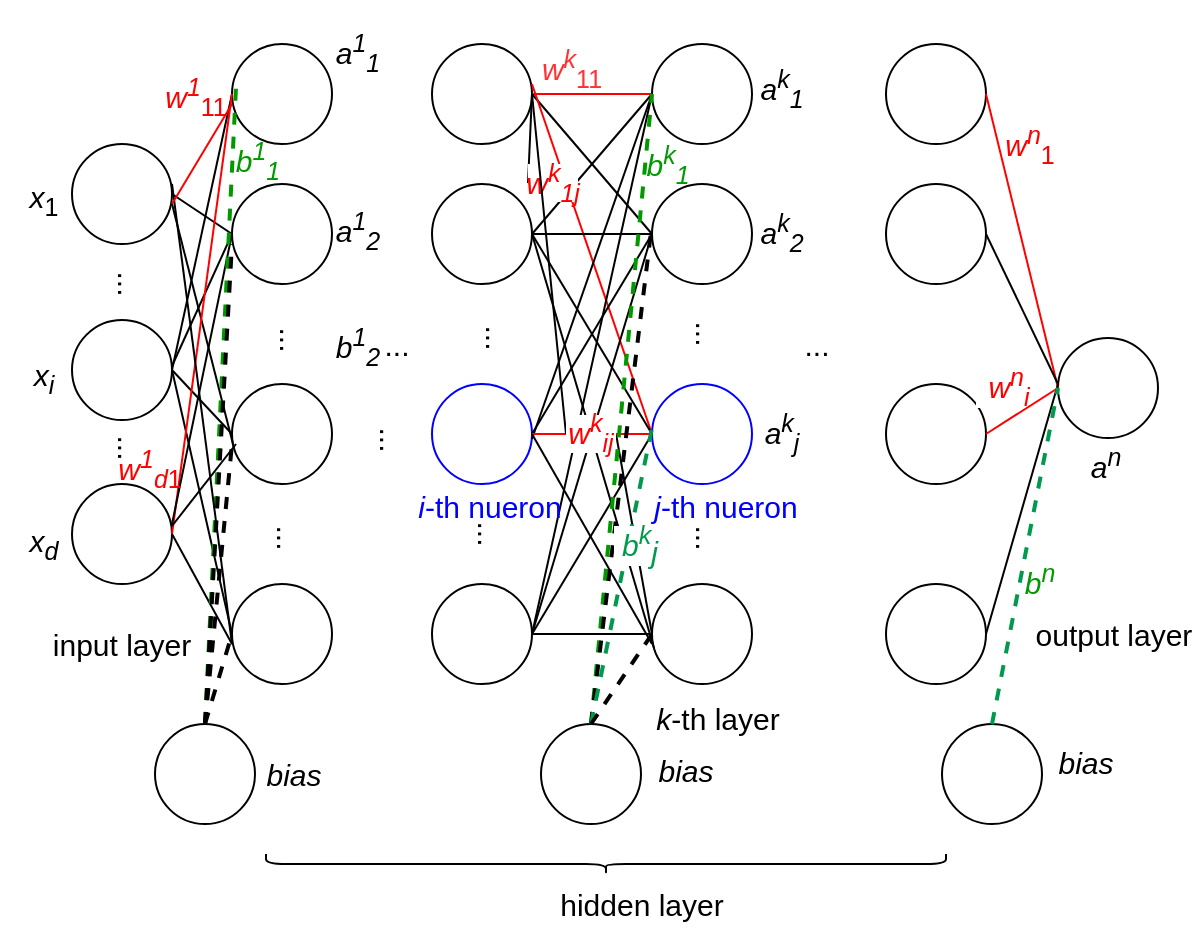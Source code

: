 <mxfile version="21.3.8" type="github">
  <diagram name="Page-1" id="8ToRotbsmDNmmr7wD_bL">
    <mxGraphModel dx="1242" dy="685" grid="1" gridSize="10" guides="1" tooltips="1" connect="1" arrows="1" fold="1" page="1" pageScale="1" pageWidth="827" pageHeight="1169" math="0" shadow="0">
      <root>
        <mxCell id="0" />
        <mxCell id="1" parent="0" />
        <mxCell id="P3CmtYsPwi7_TScskWWs-3" value="" style="ellipse;whiteSpace=wrap;html=1;aspect=fixed;" parent="1" vertex="1">
          <mxGeometry x="70" y="200" width="50" height="50" as="geometry" />
        </mxCell>
        <mxCell id="P3CmtYsPwi7_TScskWWs-4" value="" style="ellipse;whiteSpace=wrap;html=1;aspect=fixed;" parent="1" vertex="1">
          <mxGeometry x="150" y="150" width="50" height="50" as="geometry" />
        </mxCell>
        <mxCell id="P3CmtYsPwi7_TScskWWs-5" value="" style="ellipse;whiteSpace=wrap;html=1;aspect=fixed;" parent="1" vertex="1">
          <mxGeometry x="70" y="288" width="50" height="50" as="geometry" />
        </mxCell>
        <mxCell id="P3CmtYsPwi7_TScskWWs-6" value="" style="ellipse;whiteSpace=wrap;html=1;aspect=fixed;" parent="1" vertex="1">
          <mxGeometry x="70" y="370" width="50" height="50" as="geometry" />
        </mxCell>
        <mxCell id="P3CmtYsPwi7_TScskWWs-7" value="" style="ellipse;whiteSpace=wrap;html=1;aspect=fixed;" parent="1" vertex="1">
          <mxGeometry x="150" y="320" width="50" height="50" as="geometry" />
        </mxCell>
        <mxCell id="P3CmtYsPwi7_TScskWWs-8" value="" style="ellipse;whiteSpace=wrap;html=1;aspect=fixed;" parent="1" vertex="1">
          <mxGeometry x="150" y="220" width="50" height="50" as="geometry" />
        </mxCell>
        <mxCell id="P3CmtYsPwi7_TScskWWs-9" value="" style="ellipse;whiteSpace=wrap;html=1;aspect=fixed;" parent="1" vertex="1">
          <mxGeometry x="150" y="420" width="50" height="50" as="geometry" />
        </mxCell>
        <mxCell id="P3CmtYsPwi7_TScskWWs-10" value="" style="ellipse;whiteSpace=wrap;html=1;aspect=fixed;" parent="1" vertex="1">
          <mxGeometry x="250" y="420" width="50" height="50" as="geometry" />
        </mxCell>
        <mxCell id="P3CmtYsPwi7_TScskWWs-11" value="" style="ellipse;whiteSpace=wrap;html=1;aspect=fixed;strokeColor=#0000FF;" parent="1" vertex="1">
          <mxGeometry x="250" y="320" width="50" height="50" as="geometry" />
        </mxCell>
        <mxCell id="P3CmtYsPwi7_TScskWWs-12" value="" style="ellipse;whiteSpace=wrap;html=1;aspect=fixed;" parent="1" vertex="1">
          <mxGeometry x="250" y="220" width="50" height="50" as="geometry" />
        </mxCell>
        <mxCell id="P3CmtYsPwi7_TScskWWs-13" value="" style="ellipse;whiteSpace=wrap;html=1;aspect=fixed;" parent="1" vertex="1">
          <mxGeometry x="250" y="150" width="50" height="50" as="geometry" />
        </mxCell>
        <mxCell id="P3CmtYsPwi7_TScskWWs-14" value="&lt;font style=&quot;font-size: 15px;&quot;&gt;...&lt;/font&gt;" style="rounded=0;whiteSpace=wrap;html=1;strokeColor=none;fillColor=none;rotation=90;" parent="1" vertex="1">
          <mxGeometry x="84" y="260" width="30" height="20" as="geometry" />
        </mxCell>
        <mxCell id="P3CmtYsPwi7_TScskWWs-15" value="&lt;font style=&quot;font-size: 15px;&quot;&gt;...&lt;/font&gt;" style="rounded=0;whiteSpace=wrap;html=1;strokeColor=none;fillColor=none;rotation=90;" parent="1" vertex="1">
          <mxGeometry x="84" y="342" width="30" height="20" as="geometry" />
        </mxCell>
        <mxCell id="P3CmtYsPwi7_TScskWWs-16" value="&lt;font style=&quot;font-size: 15px;&quot;&gt;...&lt;/font&gt;" style="rounded=0;whiteSpace=wrap;html=1;strokeColor=none;fillColor=none;rotation=90;" parent="1" vertex="1">
          <mxGeometry x="165" y="288" width="30" height="20" as="geometry" />
        </mxCell>
        <mxCell id="P3CmtYsPwi7_TScskWWs-18" value="&lt;font style=&quot;font-size: 15px;&quot;&gt;...&lt;/font&gt;" style="rounded=0;whiteSpace=wrap;html=1;strokeColor=none;fillColor=none;rotation=90;" parent="1" vertex="1">
          <mxGeometry x="166" y="387" width="25" height="20" as="geometry" />
        </mxCell>
        <mxCell id="P3CmtYsPwi7_TScskWWs-19" value="" style="ellipse;whiteSpace=wrap;html=1;aspect=fixed;" parent="1" vertex="1">
          <mxGeometry x="563" y="297" width="50" height="50" as="geometry" />
        </mxCell>
        <mxCell id="P3CmtYsPwi7_TScskWWs-22" value="" style="endArrow=none;html=1;rounded=0;exitX=1;exitY=0.5;exitDx=0;exitDy=0;entryX=0;entryY=0.5;entryDx=0;entryDy=0;" parent="1" source="P3CmtYsPwi7_TScskWWs-3" target="P3CmtYsPwi7_TScskWWs-8" edge="1">
          <mxGeometry width="50" height="50" relative="1" as="geometry">
            <mxPoint x="130" y="235" as="sourcePoint" />
            <mxPoint x="162" y="194" as="targetPoint" />
          </mxGeometry>
        </mxCell>
        <mxCell id="P3CmtYsPwi7_TScskWWs-23" value="" style="endArrow=none;html=1;rounded=0;entryX=0.02;entryY=0.64;entryDx=0;entryDy=0;entryPerimeter=0;" parent="1" target="P3CmtYsPwi7_TScskWWs-7" edge="1">
          <mxGeometry width="50" height="50" relative="1" as="geometry">
            <mxPoint x="120" y="230" as="sourcePoint" />
            <mxPoint x="172" y="204" as="targetPoint" />
          </mxGeometry>
        </mxCell>
        <mxCell id="P3CmtYsPwi7_TScskWWs-25" value="" style="endArrow=none;html=1;rounded=0;exitX=1;exitY=0.5;exitDx=0;exitDy=0;entryX=0;entryY=0.5;entryDx=0;entryDy=0;" parent="1" source="P3CmtYsPwi7_TScskWWs-5" target="P3CmtYsPwi7_TScskWWs-4" edge="1">
          <mxGeometry width="50" height="50" relative="1" as="geometry">
            <mxPoint x="160" y="265" as="sourcePoint" />
            <mxPoint x="192" y="224" as="targetPoint" />
          </mxGeometry>
        </mxCell>
        <mxCell id="P3CmtYsPwi7_TScskWWs-26" value="" style="endArrow=none;html=1;rounded=0;exitX=1;exitY=0.5;exitDx=0;exitDy=0;entryX=0;entryY=0.5;entryDx=0;entryDy=0;" parent="1" target="P3CmtYsPwi7_TScskWWs-8" edge="1">
          <mxGeometry width="50" height="50" relative="1" as="geometry">
            <mxPoint x="120" y="311" as="sourcePoint" />
            <mxPoint x="152" y="270" as="targetPoint" />
          </mxGeometry>
        </mxCell>
        <mxCell id="P3CmtYsPwi7_TScskWWs-27" value="" style="endArrow=none;html=1;rounded=0;exitX=1;exitY=0.5;exitDx=0;exitDy=0;entryX=0;entryY=0.5;entryDx=0;entryDy=0;" parent="1" source="P3CmtYsPwi7_TScskWWs-5" target="P3CmtYsPwi7_TScskWWs-7" edge="1">
          <mxGeometry width="50" height="50" relative="1" as="geometry">
            <mxPoint x="180" y="285" as="sourcePoint" />
            <mxPoint x="212" y="244" as="targetPoint" />
          </mxGeometry>
        </mxCell>
        <mxCell id="P3CmtYsPwi7_TScskWWs-28" value="" style="endArrow=none;html=1;rounded=0;exitX=1;exitY=0.5;exitDx=0;exitDy=0;entryX=0;entryY=0.5;entryDx=0;entryDy=0;" parent="1" source="P3CmtYsPwi7_TScskWWs-5" target="P3CmtYsPwi7_TScskWWs-9" edge="1">
          <mxGeometry width="50" height="50" relative="1" as="geometry">
            <mxPoint x="190" y="295" as="sourcePoint" />
            <mxPoint x="222" y="254" as="targetPoint" />
          </mxGeometry>
        </mxCell>
        <mxCell id="P3CmtYsPwi7_TScskWWs-29" value="" style="endArrow=none;html=1;rounded=0;exitX=1;exitY=0.5;exitDx=0;exitDy=0;entryX=0;entryY=0.5;entryDx=0;entryDy=0;strokeColor=#FF0000;" parent="1" source="P3CmtYsPwi7_TScskWWs-6" target="P3CmtYsPwi7_TScskWWs-4" edge="1">
          <mxGeometry width="50" height="50" relative="1" as="geometry">
            <mxPoint x="200" y="305" as="sourcePoint" />
            <mxPoint x="232" y="264" as="targetPoint" />
          </mxGeometry>
        </mxCell>
        <mxCell id="P3CmtYsPwi7_TScskWWs-30" value="" style="endArrow=none;html=1;rounded=0;exitX=1;exitY=0.5;exitDx=0;exitDy=0;entryX=0.04;entryY=0.68;entryDx=0;entryDy=0;entryPerimeter=0;" parent="1" edge="1">
          <mxGeometry width="50" height="50" relative="1" as="geometry">
            <mxPoint x="120" y="391" as="sourcePoint" />
            <mxPoint x="152" y="350" as="targetPoint" />
          </mxGeometry>
        </mxCell>
        <mxCell id="P3CmtYsPwi7_TScskWWs-31" value="" style="endArrow=none;html=1;rounded=0;exitX=1;exitY=0.5;exitDx=0;exitDy=0;" parent="1" source="P3CmtYsPwi7_TScskWWs-6" edge="1">
          <mxGeometry width="50" height="50" relative="1" as="geometry">
            <mxPoint x="220" y="325" as="sourcePoint" />
            <mxPoint x="150" y="450" as="targetPoint" />
          </mxGeometry>
        </mxCell>
        <mxCell id="P3CmtYsPwi7_TScskWWs-32" value="" style="endArrow=none;html=1;rounded=0;entryX=0;entryY=0.5;entryDx=0;entryDy=0;" parent="1" target="P3CmtYsPwi7_TScskWWs-8" edge="1">
          <mxGeometry width="50" height="50" relative="1" as="geometry">
            <mxPoint x="120" y="390" as="sourcePoint" />
            <mxPoint x="146" y="347" as="targetPoint" />
          </mxGeometry>
        </mxCell>
        <mxCell id="P3CmtYsPwi7_TScskWWs-33" value="&lt;font style=&quot;font-size: 15px;&quot;&gt;...&lt;/font&gt;" style="rounded=0;whiteSpace=wrap;html=1;strokeColor=none;fillColor=none;rotation=0;" parent="1" vertex="1">
          <mxGeometry x="220" y="290" width="25" height="20" as="geometry" />
        </mxCell>
        <mxCell id="P3CmtYsPwi7_TScskWWs-34" value="" style="ellipse;whiteSpace=wrap;html=1;aspect=fixed;" parent="1" vertex="1">
          <mxGeometry x="477" y="420" width="50" height="50" as="geometry" />
        </mxCell>
        <mxCell id="P3CmtYsPwi7_TScskWWs-35" value="" style="ellipse;whiteSpace=wrap;html=1;aspect=fixed;" parent="1" vertex="1">
          <mxGeometry x="477" y="320" width="50" height="50" as="geometry" />
        </mxCell>
        <mxCell id="P3CmtYsPwi7_TScskWWs-36" value="" style="ellipse;whiteSpace=wrap;html=1;aspect=fixed;" parent="1" vertex="1">
          <mxGeometry x="477" y="220" width="50" height="50" as="geometry" />
        </mxCell>
        <mxCell id="P3CmtYsPwi7_TScskWWs-37" value="" style="ellipse;whiteSpace=wrap;html=1;aspect=fixed;" parent="1" vertex="1">
          <mxGeometry x="477" y="150" width="50" height="50" as="geometry" />
        </mxCell>
        <mxCell id="P3CmtYsPwi7_TScskWWs-38" value="&lt;font style=&quot;font-size: 15px;&quot;&gt;...&lt;/font&gt;" style="rounded=0;whiteSpace=wrap;html=1;strokeColor=none;fillColor=none;rotation=0;" parent="1" vertex="1">
          <mxGeometry x="430" y="290" width="25" height="20" as="geometry" />
        </mxCell>
        <mxCell id="P3CmtYsPwi7_TScskWWs-42" value="" style="endArrow=none;html=1;rounded=0;exitX=1;exitY=0.5;exitDx=0;exitDy=0;entryX=0;entryY=0.5;entryDx=0;entryDy=0;strokeColor=#FF0000;" parent="1" source="P3CmtYsPwi7_TScskWWs-37" target="P3CmtYsPwi7_TScskWWs-19" edge="1">
          <mxGeometry width="50" height="50" relative="1" as="geometry">
            <mxPoint x="473" y="450" as="sourcePoint" />
            <mxPoint x="523" y="400" as="targetPoint" />
          </mxGeometry>
        </mxCell>
        <mxCell id="P3CmtYsPwi7_TScskWWs-45" value="" style="endArrow=none;html=1;rounded=0;exitX=1;exitY=0.5;exitDx=0;exitDy=0;" parent="1" source="P3CmtYsPwi7_TScskWWs-34" edge="1">
          <mxGeometry width="50" height="50" relative="1" as="geometry">
            <mxPoint x="557" y="205" as="sourcePoint" />
            <mxPoint x="563" y="320" as="targetPoint" />
          </mxGeometry>
        </mxCell>
        <mxCell id="P3CmtYsPwi7_TScskWWs-46" value="" style="endArrow=none;html=1;rounded=0;exitX=1;exitY=0.5;exitDx=0;exitDy=0;" parent="1" source="P3CmtYsPwi7_TScskWWs-36" edge="1">
          <mxGeometry width="50" height="50" relative="1" as="geometry">
            <mxPoint x="567" y="215" as="sourcePoint" />
            <mxPoint x="563" y="320" as="targetPoint" />
          </mxGeometry>
        </mxCell>
        <mxCell id="P3CmtYsPwi7_TScskWWs-47" value="" style="ellipse;whiteSpace=wrap;html=1;aspect=fixed;" parent="1" vertex="1">
          <mxGeometry x="360" y="420" width="50" height="50" as="geometry" />
        </mxCell>
        <mxCell id="P3CmtYsPwi7_TScskWWs-48" value="" style="ellipse;whiteSpace=wrap;html=1;aspect=fixed;fontColor=#0000CC;strokeColor=#0000FF;" parent="1" vertex="1">
          <mxGeometry x="360" y="320" width="50" height="50" as="geometry" />
        </mxCell>
        <mxCell id="P3CmtYsPwi7_TScskWWs-49" value="" style="ellipse;whiteSpace=wrap;html=1;aspect=fixed;" parent="1" vertex="1">
          <mxGeometry x="360" y="220" width="50" height="50" as="geometry" />
        </mxCell>
        <mxCell id="P3CmtYsPwi7_TScskWWs-50" value="" style="ellipse;whiteSpace=wrap;html=1;aspect=fixed;" parent="1" vertex="1">
          <mxGeometry x="360" y="150" width="50" height="50" as="geometry" />
        </mxCell>
        <mxCell id="P3CmtYsPwi7_TScskWWs-51" value="&lt;font style=&quot;font-size: 15px;&quot;&gt;...&lt;/font&gt;" style="rounded=0;whiteSpace=wrap;html=1;strokeColor=none;fillColor=none;rotation=90;" parent="1" vertex="1">
          <mxGeometry x="373" y="285" width="30" height="20" as="geometry" />
        </mxCell>
        <mxCell id="P3CmtYsPwi7_TScskWWs-52" value="&lt;font style=&quot;font-size: 15px;&quot;&gt;...&lt;/font&gt;" style="rounded=0;whiteSpace=wrap;html=1;strokeColor=none;fillColor=none;rotation=90;" parent="1" vertex="1">
          <mxGeometry x="268" y="287" width="30" height="20" as="geometry" />
        </mxCell>
        <mxCell id="P3CmtYsPwi7_TScskWWs-53" value="&lt;font style=&quot;font-size: 15px;&quot;&gt;...&lt;/font&gt;" style="rounded=0;whiteSpace=wrap;html=1;strokeColor=none;fillColor=none;rotation=90;" parent="1" vertex="1">
          <mxGeometry x="264" y="385" width="30" height="20" as="geometry" />
        </mxCell>
        <mxCell id="P3CmtYsPwi7_TScskWWs-54" value="&lt;font style=&quot;font-size: 15px;&quot;&gt;...&lt;/font&gt;" style="rounded=0;whiteSpace=wrap;html=1;strokeColor=none;fillColor=none;rotation=90;" parent="1" vertex="1">
          <mxGeometry x="373" y="387" width="30" height="20" as="geometry" />
        </mxCell>
        <mxCell id="P3CmtYsPwi7_TScskWWs-55" value="" style="endArrow=none;html=1;rounded=0;exitX=1;exitY=0.5;exitDx=0;exitDy=0;entryX=0;entryY=0.5;entryDx=0;entryDy=0;strokeColor=#FF0000;" parent="1" source="P3CmtYsPwi7_TScskWWs-13" target="P3CmtYsPwi7_TScskWWs-50" edge="1">
          <mxGeometry width="50" height="50" relative="1" as="geometry">
            <mxPoint x="410" y="450" as="sourcePoint" />
            <mxPoint x="460" y="400" as="targetPoint" />
          </mxGeometry>
        </mxCell>
        <mxCell id="P3CmtYsPwi7_TScskWWs-56" value="&lt;font style=&quot;font-size: 15px;&quot;&gt;...&lt;/font&gt;" style="rounded=0;whiteSpace=wrap;html=1;strokeColor=none;fillColor=none;rotation=90;" parent="1" vertex="1">
          <mxGeometry x="215" y="338" width="30" height="20" as="geometry" />
        </mxCell>
        <mxCell id="P3CmtYsPwi7_TScskWWs-64" value="" style="endArrow=none;html=1;rounded=0;exitX=1;exitY=0.5;exitDx=0;exitDy=0;entryX=0;entryY=0.5;entryDx=0;entryDy=0;" parent="1" source="P3CmtYsPwi7_TScskWWs-13" target="P3CmtYsPwi7_TScskWWs-49" edge="1">
          <mxGeometry width="50" height="50" relative="1" as="geometry">
            <mxPoint x="310" y="185" as="sourcePoint" />
            <mxPoint x="370" y="185" as="targetPoint" />
          </mxGeometry>
        </mxCell>
        <mxCell id="P3CmtYsPwi7_TScskWWs-65" value="" style="endArrow=none;html=1;rounded=0;exitX=0.045;exitY=0.6;exitDx=0;exitDy=0;entryX=0;entryY=0.5;entryDx=0;entryDy=0;exitPerimeter=0;strokeColor=#FF0000;" parent="1" source="P3CmtYsPwi7_TScskWWs-97" target="P3CmtYsPwi7_TScskWWs-48" edge="1">
          <mxGeometry width="50" height="50" relative="1" as="geometry">
            <mxPoint x="320" y="195" as="sourcePoint" />
            <mxPoint x="380" y="195" as="targetPoint" />
          </mxGeometry>
        </mxCell>
        <mxCell id="P3CmtYsPwi7_TScskWWs-66" value="" style="endArrow=none;html=1;rounded=0;exitX=1;exitY=0.5;exitDx=0;exitDy=0;entryX=0;entryY=0.5;entryDx=0;entryDy=0;" parent="1" source="P3CmtYsPwi7_TScskWWs-100" target="P3CmtYsPwi7_TScskWWs-47" edge="1">
          <mxGeometry width="50" height="50" relative="1" as="geometry">
            <mxPoint x="330" y="205" as="sourcePoint" />
            <mxPoint x="390" y="205" as="targetPoint" />
          </mxGeometry>
        </mxCell>
        <mxCell id="P3CmtYsPwi7_TScskWWs-67" value="" style="endArrow=none;html=1;rounded=0;exitX=1;exitY=0.5;exitDx=0;exitDy=0;entryX=0;entryY=0.5;entryDx=0;entryDy=0;" parent="1" source="P3CmtYsPwi7_TScskWWs-12" target="P3CmtYsPwi7_TScskWWs-50" edge="1">
          <mxGeometry width="50" height="50" relative="1" as="geometry">
            <mxPoint x="340" y="215" as="sourcePoint" />
            <mxPoint x="400" y="215" as="targetPoint" />
          </mxGeometry>
        </mxCell>
        <mxCell id="P3CmtYsPwi7_TScskWWs-68" value="" style="endArrow=none;html=1;rounded=0;exitX=1;exitY=0.5;exitDx=0;exitDy=0;entryX=0;entryY=0.5;entryDx=0;entryDy=0;" parent="1" source="P3CmtYsPwi7_TScskWWs-12" target="P3CmtYsPwi7_TScskWWs-49" edge="1">
          <mxGeometry width="50" height="50" relative="1" as="geometry">
            <mxPoint x="350" y="225" as="sourcePoint" />
            <mxPoint x="410" y="225" as="targetPoint" />
          </mxGeometry>
        </mxCell>
        <mxCell id="P3CmtYsPwi7_TScskWWs-69" value="" style="endArrow=none;html=1;rounded=0;exitX=1;exitY=0.5;exitDx=0;exitDy=0;entryX=0;entryY=0.5;entryDx=0;entryDy=0;" parent="1" source="P3CmtYsPwi7_TScskWWs-12" target="P3CmtYsPwi7_TScskWWs-48" edge="1">
          <mxGeometry width="50" height="50" relative="1" as="geometry">
            <mxPoint x="360" y="235" as="sourcePoint" />
            <mxPoint x="420" y="235" as="targetPoint" />
          </mxGeometry>
        </mxCell>
        <mxCell id="P3CmtYsPwi7_TScskWWs-70" value="" style="endArrow=none;html=1;rounded=0;entryX=0.02;entryY=0.64;entryDx=0;entryDy=0;entryPerimeter=0;" parent="1" target="P3CmtYsPwi7_TScskWWs-47" edge="1">
          <mxGeometry width="50" height="50" relative="1" as="geometry">
            <mxPoint x="300" y="245" as="sourcePoint" />
            <mxPoint x="430" y="245" as="targetPoint" />
          </mxGeometry>
        </mxCell>
        <mxCell id="P3CmtYsPwi7_TScskWWs-71" value="" style="endArrow=none;html=1;rounded=0;exitX=1;exitY=0.5;exitDx=0;exitDy=0;entryX=0;entryY=0.5;entryDx=0;entryDy=0;" parent="1" target="P3CmtYsPwi7_TScskWWs-50" edge="1">
          <mxGeometry width="50" height="50" relative="1" as="geometry">
            <mxPoint x="300" y="347.5" as="sourcePoint" />
            <mxPoint x="360" y="347.5" as="targetPoint" />
          </mxGeometry>
        </mxCell>
        <mxCell id="P3CmtYsPwi7_TScskWWs-72" value="" style="endArrow=none;html=1;rounded=0;exitX=1;exitY=0.5;exitDx=0;exitDy=0;entryX=0;entryY=0.5;entryDx=0;entryDy=0;" parent="1" source="P3CmtYsPwi7_TScskWWs-11" target="P3CmtYsPwi7_TScskWWs-49" edge="1">
          <mxGeometry width="50" height="50" relative="1" as="geometry">
            <mxPoint x="390" y="265" as="sourcePoint" />
            <mxPoint x="450" y="265" as="targetPoint" />
          </mxGeometry>
        </mxCell>
        <mxCell id="P3CmtYsPwi7_TScskWWs-73" value="" style="endArrow=none;html=1;rounded=0;exitX=1;exitY=0.5;exitDx=0;exitDy=0;entryX=0;entryY=0.5;entryDx=0;entryDy=0;strokeColor=#FF0000;" parent="1" source="P3CmtYsPwi7_TScskWWs-11" target="P3CmtYsPwi7_TScskWWs-48" edge="1">
          <mxGeometry width="50" height="50" relative="1" as="geometry">
            <mxPoint x="400" y="275" as="sourcePoint" />
            <mxPoint x="460" y="275" as="targetPoint" />
          </mxGeometry>
        </mxCell>
        <mxCell id="P3CmtYsPwi7_TScskWWs-74" value="" style="endArrow=none;html=1;rounded=0;exitX=1;exitY=0.5;exitDx=0;exitDy=0;" parent="1" source="P3CmtYsPwi7_TScskWWs-11" edge="1">
          <mxGeometry width="50" height="50" relative="1" as="geometry">
            <mxPoint x="410" y="285" as="sourcePoint" />
            <mxPoint x="360" y="450" as="targetPoint" />
          </mxGeometry>
        </mxCell>
        <mxCell id="P3CmtYsPwi7_TScskWWs-75" value="" style="endArrow=none;html=1;rounded=0;exitX=1;exitY=0.5;exitDx=0;exitDy=0;entryX=0;entryY=0.5;entryDx=0;entryDy=0;" parent="1" source="P3CmtYsPwi7_TScskWWs-10" target="P3CmtYsPwi7_TScskWWs-50" edge="1">
          <mxGeometry width="50" height="50" relative="1" as="geometry">
            <mxPoint x="420" y="295" as="sourcePoint" />
            <mxPoint x="480" y="295" as="targetPoint" />
          </mxGeometry>
        </mxCell>
        <mxCell id="P3CmtYsPwi7_TScskWWs-76" value="" style="endArrow=none;html=1;rounded=0;exitX=1;exitY=0.5;exitDx=0;exitDy=0;entryX=0;entryY=0.5;entryDx=0;entryDy=0;" parent="1" source="P3CmtYsPwi7_TScskWWs-10" target="P3CmtYsPwi7_TScskWWs-49" edge="1">
          <mxGeometry width="50" height="50" relative="1" as="geometry">
            <mxPoint x="430" y="305" as="sourcePoint" />
            <mxPoint x="490" y="305" as="targetPoint" />
          </mxGeometry>
        </mxCell>
        <mxCell id="P3CmtYsPwi7_TScskWWs-77" value="" style="endArrow=none;html=1;rounded=0;exitX=1;exitY=0.5;exitDx=0;exitDy=0;entryX=0;entryY=0.5;entryDx=0;entryDy=0;" parent="1" source="P3CmtYsPwi7_TScskWWs-10" target="P3CmtYsPwi7_TScskWWs-48" edge="1">
          <mxGeometry width="50" height="50" relative="1" as="geometry">
            <mxPoint x="440" y="315" as="sourcePoint" />
            <mxPoint x="500" y="315" as="targetPoint" />
          </mxGeometry>
        </mxCell>
        <mxCell id="P3CmtYsPwi7_TScskWWs-78" value="" style="endArrow=none;html=1;rounded=0;exitX=1;exitY=0.5;exitDx=0;exitDy=0;entryX=0;entryY=0.5;entryDx=0;entryDy=0;" parent="1" source="P3CmtYsPwi7_TScskWWs-10" target="P3CmtYsPwi7_TScskWWs-47" edge="1">
          <mxGeometry width="50" height="50" relative="1" as="geometry">
            <mxPoint x="450" y="325" as="sourcePoint" />
            <mxPoint x="510" y="325" as="targetPoint" />
          </mxGeometry>
        </mxCell>
        <mxCell id="P3CmtYsPwi7_TScskWWs-80" value="&lt;font style=&quot;font-size: 15px;&quot;&gt;input layer&lt;/font&gt;" style="rounded=0;whiteSpace=wrap;html=1;fillColor=none;strokeColor=none;" parent="1" vertex="1">
          <mxGeometry x="55" y="420" width="80" height="60" as="geometry" />
        </mxCell>
        <mxCell id="P3CmtYsPwi7_TScskWWs-81" value="" style="shape=curlyBracket;whiteSpace=wrap;html=1;rounded=1;labelPosition=left;verticalLabelPosition=middle;align=right;verticalAlign=middle;rotation=-90;" parent="1" vertex="1">
          <mxGeometry x="332" y="390" width="10" height="340" as="geometry" />
        </mxCell>
        <mxCell id="P3CmtYsPwi7_TScskWWs-82" value="&lt;font style=&quot;font-size: 15px;&quot;&gt;hidden layer&lt;/font&gt;" style="rounded=0;whiteSpace=wrap;html=1;fillColor=none;strokeColor=none;" parent="1" vertex="1">
          <mxGeometry x="250" y="565" width="210" height="30" as="geometry" />
        </mxCell>
        <mxCell id="P3CmtYsPwi7_TScskWWs-83" value="&lt;font style=&quot;font-size: 15px;&quot;&gt;output layer&lt;/font&gt;" style="rounded=0;whiteSpace=wrap;html=1;fillColor=none;strokeColor=none;" parent="1" vertex="1">
          <mxGeometry x="547" y="415" width="88" height="60" as="geometry" />
        </mxCell>
        <mxCell id="P3CmtYsPwi7_TScskWWs-84" value="&lt;font style=&quot;font-size: 15px;&quot;&gt;&lt;i&gt;k&lt;/i&gt;-th layer&lt;/font&gt;" style="rounded=0;whiteSpace=wrap;html=1;fillColor=none;strokeColor=none;" parent="1" vertex="1">
          <mxGeometry x="353" y="457" width="80" height="60" as="geometry" />
        </mxCell>
        <mxCell id="P3CmtYsPwi7_TScskWWs-86" value="&lt;font style=&quot;font-size: 15px;&quot;&gt;&lt;i&gt;x&lt;/i&gt;&lt;sub&gt;1&lt;/sub&gt;&lt;/font&gt;" style="rounded=0;whiteSpace=wrap;html=1;fillColor=none;strokeColor=none;" parent="1" vertex="1">
          <mxGeometry x="34" y="198" width="44" height="60" as="geometry" />
        </mxCell>
        <mxCell id="P3CmtYsPwi7_TScskWWs-89" value="&lt;font style=&quot;font-size: 15px;&quot;&gt;&lt;i&gt;x&lt;sub&gt;d&lt;/sub&gt;&lt;/i&gt;&lt;/font&gt;" style="rounded=0;whiteSpace=wrap;html=1;fillColor=none;strokeColor=none;" parent="1" vertex="1">
          <mxGeometry x="34" y="370" width="44" height="60" as="geometry" />
        </mxCell>
        <mxCell id="P3CmtYsPwi7_TScskWWs-90" value="&lt;font style=&quot;font-size: 15px;&quot;&gt;&lt;i&gt;x&lt;sub&gt;i&lt;/sub&gt;&lt;/i&gt;&lt;/font&gt;" style="rounded=0;whiteSpace=wrap;html=1;fillColor=none;strokeColor=none;" parent="1" vertex="1">
          <mxGeometry x="34" y="287" width="44" height="60" as="geometry" />
        </mxCell>
        <mxCell id="P3CmtYsPwi7_TScskWWs-91" value="&lt;font style=&quot;font-size: 15px;&quot;&gt;&lt;i&gt;w&lt;sup&gt;1&lt;/sup&gt;&lt;/i&gt;&lt;sub&gt;11&lt;/sub&gt;&lt;/font&gt;" style="rounded=0;whiteSpace=wrap;html=1;fillColor=none;strokeColor=none;fontColor=#FF0000;" parent="1" vertex="1">
          <mxGeometry x="110" y="157" width="44" height="40" as="geometry" />
        </mxCell>
        <mxCell id="P3CmtYsPwi7_TScskWWs-95" value="&lt;span style=&quot;font-size: 15px;&quot;&gt;&lt;i&gt;a&lt;sup&gt;n&lt;/sup&gt;&lt;/i&gt;&lt;/span&gt;" style="rounded=0;whiteSpace=wrap;html=1;fillColor=none;strokeColor=none;" parent="1" vertex="1">
          <mxGeometry x="565" y="330" width="44" height="60" as="geometry" />
        </mxCell>
        <mxCell id="P3CmtYsPwi7_TScskWWs-97" value="&lt;font color=&quot;#ff3333&quot; style=&quot;font-size: 15px;&quot;&gt;&lt;i&gt;w&lt;sup&gt;k&lt;/sup&gt;&lt;/i&gt;&lt;sub&gt;11&lt;/sub&gt;&lt;/font&gt;" style="rounded=0;whiteSpace=wrap;html=1;fillColor=none;strokeColor=none;" parent="1" vertex="1">
          <mxGeometry x="298" y="128" width="44" height="70" as="geometry" />
        </mxCell>
        <mxCell id="P3CmtYsPwi7_TScskWWs-99" value="" style="endArrow=none;html=1;rounded=0;exitX=1;exitY=0.5;exitDx=0;exitDy=0;entryX=0;entryY=0.5;entryDx=0;entryDy=0;" parent="1" source="P3CmtYsPwi7_TScskWWs-13" target="P3CmtYsPwi7_TScskWWs-98" edge="1">
          <mxGeometry width="50" height="50" relative="1" as="geometry">
            <mxPoint x="300" y="175" as="sourcePoint" />
            <mxPoint x="360" y="345" as="targetPoint" />
          </mxGeometry>
        </mxCell>
        <mxCell id="P3CmtYsPwi7_TScskWWs-98" value="&lt;font style=&quot;font-size: 15px;&quot;&gt;&lt;i&gt;w&lt;sup&gt;k&lt;/sup&gt;&lt;sub&gt;1j&lt;/sub&gt;&lt;/i&gt;&lt;/font&gt;" style="rounded=0;whiteSpace=wrap;html=1;fillColor=default;strokeColor=none;fontColor=#FF0000;" parent="1" vertex="1">
          <mxGeometry x="298" y="210" width="25" height="19" as="geometry" />
        </mxCell>
        <mxCell id="P3CmtYsPwi7_TScskWWs-102" value="" style="endArrow=none;html=1;rounded=0;exitX=1;exitY=0.5;exitDx=0;exitDy=0;entryX=0;entryY=0.5;entryDx=0;entryDy=0;" parent="1" source="P3CmtYsPwi7_TScskWWs-13" target="P3CmtYsPwi7_TScskWWs-100" edge="1">
          <mxGeometry width="50" height="50" relative="1" as="geometry">
            <mxPoint x="300" y="175" as="sourcePoint" />
            <mxPoint x="360" y="445" as="targetPoint" />
          </mxGeometry>
        </mxCell>
        <mxCell id="P3CmtYsPwi7_TScskWWs-100" value="&lt;font style=&quot;font-size: 15px;&quot;&gt;&lt;i&gt;w&lt;sup&gt;k&lt;/sup&gt;&lt;sub&gt;ij&lt;/sub&gt;&lt;/i&gt;&lt;/font&gt;" style="rounded=0;whiteSpace=wrap;html=1;fillColor=default;strokeColor=none;fontColor=#FF0000;" parent="1" vertex="1">
          <mxGeometry x="317" y="335.5" width="25" height="19" as="geometry" />
        </mxCell>
        <mxCell id="P3CmtYsPwi7_TScskWWs-103" value="&lt;font style=&quot;font-size: 15px;&quot;&gt;&lt;i&gt;i&lt;/i&gt;-th nueron&lt;/font&gt;" style="rounded=0;whiteSpace=wrap;html=1;fillColor=none;strokeColor=none;fontColor=#0000FF;" parent="1" vertex="1">
          <mxGeometry x="239" y="351" width="80" height="60" as="geometry" />
        </mxCell>
        <mxCell id="P3CmtYsPwi7_TScskWWs-104" value="&lt;font style=&quot;font-size: 15px;&quot;&gt;&lt;i&gt;j&lt;/i&gt;-th nueron&lt;/font&gt;" style="rounded=0;whiteSpace=wrap;html=1;fillColor=none;strokeColor=none;fontColor=#0000FF;" parent="1" vertex="1">
          <mxGeometry x="357" y="351" width="80" height="60" as="geometry" />
        </mxCell>
        <mxCell id="P3CmtYsPwi7_TScskWWs-105" value="&lt;font style=&quot;font-size: 15px;&quot;&gt;&lt;i&gt;w&lt;sup&gt;n&lt;/sup&gt;&lt;/i&gt;&lt;sub&gt;1&lt;/sub&gt;&lt;/font&gt;" style="rounded=0;whiteSpace=wrap;html=1;fillColor=none;strokeColor=none;fontColor=#FF0000;" parent="1" vertex="1">
          <mxGeometry x="527" y="166" width="44" height="70" as="geometry" />
        </mxCell>
        <mxCell id="P3CmtYsPwi7_TScskWWs-106" value="&lt;font style=&quot;font-size: 15px;&quot;&gt;&lt;i&gt;w&lt;sup style=&quot;&quot;&gt;n&lt;/sup&gt;&lt;sub&gt;i&lt;/sub&gt;&lt;/i&gt;&lt;/font&gt;" style="rounded=0;whiteSpace=wrap;html=1;fillColor=default;strokeColor=none;fontColor=#FF0000;" parent="1" vertex="1">
          <mxGeometry x="522" y="312" width="33" height="20" as="geometry" />
        </mxCell>
        <mxCell id="P3CmtYsPwi7_TScskWWs-108" value="" style="endArrow=none;html=1;rounded=0;exitX=1;exitY=0.5;exitDx=0;exitDy=0;entryX=0;entryY=0.5;entryDx=0;entryDy=0;strokeColor=#FF0000;" parent="1" source="P3CmtYsPwi7_TScskWWs-35" target="P3CmtYsPwi7_TScskWWs-19" edge="1">
          <mxGeometry width="50" height="50" relative="1" as="geometry">
            <mxPoint x="537" y="455" as="sourcePoint" />
            <mxPoint x="573" y="330" as="targetPoint" />
          </mxGeometry>
        </mxCell>
        <mxCell id="P3CmtYsPwi7_TScskWWs-110" value="&lt;span style=&quot;font-size: 15px;&quot;&gt;&lt;i&gt;a&lt;sup&gt;1&lt;/sup&gt;&lt;sub&gt;1&lt;/sub&gt;&lt;/i&gt;&lt;/span&gt;" style="rounded=0;whiteSpace=wrap;html=1;fillColor=none;strokeColor=none;" parent="1" vertex="1">
          <mxGeometry x="191" y="130" width="44" height="50" as="geometry" />
        </mxCell>
        <mxCell id="P3CmtYsPwi7_TScskWWs-111" value="&lt;span style=&quot;font-size: 15px;&quot;&gt;&lt;i&gt;a&lt;sup&gt;1&lt;/sup&gt;&lt;sub&gt;2&lt;/sub&gt;&lt;/i&gt;&lt;/span&gt;" style="rounded=0;whiteSpace=wrap;html=1;fillColor=none;strokeColor=none;" parent="1" vertex="1">
          <mxGeometry x="191" y="218.5" width="44" height="50" as="geometry" />
        </mxCell>
        <mxCell id="P3CmtYsPwi7_TScskWWs-112" value="&lt;span style=&quot;font-size: 15px;&quot;&gt;&lt;i&gt;a&lt;sup&gt;k&lt;/sup&gt;&lt;sub&gt;1&lt;/sub&gt;&lt;/i&gt;&lt;/span&gt;" style="rounded=0;whiteSpace=wrap;html=1;fillColor=none;strokeColor=none;" parent="1" vertex="1">
          <mxGeometry x="403" y="148" width="44" height="50" as="geometry" />
        </mxCell>
        <mxCell id="P3CmtYsPwi7_TScskWWs-113" value="&lt;span style=&quot;font-size: 15px;&quot;&gt;&lt;i&gt;a&lt;sup&gt;k&lt;/sup&gt;&lt;sub&gt;2&lt;/sub&gt;&lt;/i&gt;&lt;/span&gt;" style="rounded=0;whiteSpace=wrap;html=1;fillColor=none;strokeColor=none;" parent="1" vertex="1">
          <mxGeometry x="403" y="220" width="44" height="50" as="geometry" />
        </mxCell>
        <mxCell id="P3CmtYsPwi7_TScskWWs-114" value="&lt;span style=&quot;font-size: 15px;&quot;&gt;&lt;i&gt;a&lt;sup&gt;k&lt;/sup&gt;&lt;sub&gt;j&lt;/sub&gt;&lt;/i&gt;&lt;/span&gt;" style="rounded=0;whiteSpace=wrap;html=1;fillColor=none;strokeColor=none;" parent="1" vertex="1">
          <mxGeometry x="403" y="320" width="44" height="50" as="geometry" />
        </mxCell>
        <mxCell id="P3CmtYsPwi7_TScskWWs-115" value="" style="ellipse;whiteSpace=wrap;html=1;aspect=fixed;" parent="1" vertex="1">
          <mxGeometry x="111.5" y="490" width="50" height="50" as="geometry" />
        </mxCell>
        <mxCell id="P3CmtYsPwi7_TScskWWs-116" value="" style="endArrow=none;dashed=1;html=1;strokeWidth=2;rounded=0;exitX=0.5;exitY=0;exitDx=0;exitDy=0;entryX=0.955;entryY=0.357;entryDx=0;entryDy=0;entryPerimeter=0;strokeColor=#009900;" parent="1" source="P3CmtYsPwi7_TScskWWs-115" target="P3CmtYsPwi7_TScskWWs-91" edge="1">
          <mxGeometry width="50" height="50" relative="1" as="geometry">
            <mxPoint x="360" y="430" as="sourcePoint" />
            <mxPoint x="410" y="380" as="targetPoint" />
          </mxGeometry>
        </mxCell>
        <mxCell id="P3CmtYsPwi7_TScskWWs-118" value="" style="endArrow=none;dashed=1;html=1;strokeWidth=2;rounded=0;exitX=0.5;exitY=0;exitDx=0;exitDy=0;" parent="1" source="P3CmtYsPwi7_TScskWWs-115" edge="1">
          <mxGeometry width="50" height="50" relative="1" as="geometry">
            <mxPoint x="147" y="500" as="sourcePoint" />
            <mxPoint x="150" y="250" as="targetPoint" />
          </mxGeometry>
        </mxCell>
        <mxCell id="P3CmtYsPwi7_TScskWWs-119" value="" style="endArrow=none;dashed=1;html=1;strokeWidth=2;rounded=0;exitX=0.5;exitY=0;exitDx=0;exitDy=0;" parent="1" source="P3CmtYsPwi7_TScskWWs-115" edge="1">
          <mxGeometry width="50" height="50" relative="1" as="geometry">
            <mxPoint x="157" y="510" as="sourcePoint" />
            <mxPoint x="150" y="350" as="targetPoint" />
          </mxGeometry>
        </mxCell>
        <mxCell id="P3CmtYsPwi7_TScskWWs-121" value="" style="endArrow=none;dashed=1;html=1;strokeWidth=2;rounded=0;exitX=0.5;exitY=0;exitDx=0;exitDy=0;" parent="1" source="P3CmtYsPwi7_TScskWWs-115" edge="1">
          <mxGeometry width="50" height="50" relative="1" as="geometry">
            <mxPoint x="147" y="500" as="sourcePoint" />
            <mxPoint x="150" y="445" as="targetPoint" />
          </mxGeometry>
        </mxCell>
        <mxCell id="P3CmtYsPwi7_TScskWWs-122" value="" style="endArrow=none;dashed=1;html=1;strokeWidth=2;rounded=0;exitX=0.5;exitY=0;exitDx=0;exitDy=0;entryX=0;entryY=0.5;entryDx=0;entryDy=0;fontColor=#009900;strokeColor=#009900;" parent="1" source="P3CmtYsPwi7_TScskWWs-123" target="P3CmtYsPwi7_TScskWWs-50" edge="1">
          <mxGeometry width="50" height="50" relative="1" as="geometry">
            <mxPoint x="157" y="510" as="sourcePoint" />
            <mxPoint x="170" y="370" as="targetPoint" />
          </mxGeometry>
        </mxCell>
        <mxCell id="P3CmtYsPwi7_TScskWWs-123" value="" style="ellipse;whiteSpace=wrap;html=1;aspect=fixed;" parent="1" vertex="1">
          <mxGeometry x="304.5" y="490" width="50" height="50" as="geometry" />
        </mxCell>
        <mxCell id="P3CmtYsPwi7_TScskWWs-124" value="" style="ellipse;whiteSpace=wrap;html=1;aspect=fixed;" parent="1" vertex="1">
          <mxGeometry x="505" y="490" width="50" height="50" as="geometry" />
        </mxCell>
        <mxCell id="P3CmtYsPwi7_TScskWWs-125" value="" style="endArrow=none;dashed=1;html=1;strokeWidth=2;rounded=0;exitX=0.5;exitY=0;exitDx=0;exitDy=0;" parent="1" source="P3CmtYsPwi7_TScskWWs-123" edge="1">
          <mxGeometry width="50" height="50" relative="1" as="geometry">
            <mxPoint x="340" y="500" as="sourcePoint" />
            <mxPoint x="360" y="240" as="targetPoint" />
          </mxGeometry>
        </mxCell>
        <mxCell id="P3CmtYsPwi7_TScskWWs-126" value="" style="endArrow=none;dashed=1;html=1;strokeWidth=2;rounded=0;exitX=0.5;exitY=0;exitDx=0;exitDy=0;strokeColor=#00994D;" parent="1" source="P3CmtYsPwi7_TScskWWs-123" edge="1">
          <mxGeometry width="50" height="50" relative="1" as="geometry">
            <mxPoint x="350" y="510" as="sourcePoint" />
            <mxPoint x="360" y="342" as="targetPoint" />
          </mxGeometry>
        </mxCell>
        <mxCell id="P3CmtYsPwi7_TScskWWs-127" value="" style="endArrow=none;dashed=1;html=1;strokeWidth=2;rounded=0;exitX=0.5;exitY=0;exitDx=0;exitDy=0;entryX=0;entryY=0.5;entryDx=0;entryDy=0;" parent="1" source="P3CmtYsPwi7_TScskWWs-123" target="P3CmtYsPwi7_TScskWWs-47" edge="1">
          <mxGeometry width="50" height="50" relative="1" as="geometry">
            <mxPoint x="360" y="520" as="sourcePoint" />
            <mxPoint x="390" y="205" as="targetPoint" />
          </mxGeometry>
        </mxCell>
        <mxCell id="P3CmtYsPwi7_TScskWWs-129" value="" style="endArrow=none;dashed=1;html=1;strokeWidth=2;rounded=0;exitX=0.5;exitY=0;exitDx=0;exitDy=0;entryX=0;entryY=0.5;entryDx=0;entryDy=0;strokeColor=#00994D;" parent="1" source="P3CmtYsPwi7_TScskWWs-124" target="P3CmtYsPwi7_TScskWWs-19" edge="1">
          <mxGeometry width="50" height="50" relative="1" as="geometry">
            <mxPoint x="380" y="540" as="sourcePoint" />
            <mxPoint x="410" y="225" as="targetPoint" />
          </mxGeometry>
        </mxCell>
        <mxCell id="P3CmtYsPwi7_TScskWWs-130" value="&lt;span style=&quot;font-size: 15px;&quot;&gt;&lt;i&gt;bias&lt;/i&gt;&lt;/span&gt;" style="rounded=0;whiteSpace=wrap;html=1;fillColor=none;strokeColor=none;" parent="1" vertex="1">
          <mxGeometry x="159" y="485" width="44" height="60" as="geometry" />
        </mxCell>
        <mxCell id="P3CmtYsPwi7_TScskWWs-131" value="&lt;span style=&quot;font-size: 15px;&quot;&gt;&lt;i&gt;bias&lt;/i&gt;&lt;/span&gt;" style="rounded=0;whiteSpace=wrap;html=1;fillColor=none;strokeColor=none;" parent="1" vertex="1">
          <mxGeometry x="354.5" y="485" width="44" height="55" as="geometry" />
        </mxCell>
        <mxCell id="P3CmtYsPwi7_TScskWWs-132" value="&lt;span style=&quot;font-size: 15px;&quot;&gt;&lt;i&gt;bias&lt;/i&gt;&lt;/span&gt;" style="rounded=0;whiteSpace=wrap;html=1;fillColor=none;strokeColor=none;" parent="1" vertex="1">
          <mxGeometry x="555" y="479" width="44" height="60" as="geometry" />
        </mxCell>
        <mxCell id="P3CmtYsPwi7_TScskWWs-133" value="&lt;span style=&quot;font-size: 15px;&quot;&gt;&lt;i&gt;b&lt;sup&gt;k&lt;/sup&gt;&lt;sub&gt;1&lt;/sub&gt;&lt;/i&gt;&lt;/span&gt;" style="rounded=0;whiteSpace=wrap;html=1;fillColor=none;strokeColor=none;fontColor=#009900;" parent="1" vertex="1">
          <mxGeometry x="346" y="186" width="44" height="50" as="geometry" />
        </mxCell>
        <mxCell id="P3CmtYsPwi7_TScskWWs-134" value="&lt;i style=&quot;&quot;&gt;&lt;span style=&quot;font-size: 15px;&quot;&gt;b&lt;sup&gt;k&lt;/sup&gt;&lt;/span&gt;&lt;sub style=&quot;font-size: 15px;&quot;&gt;j&lt;/sub&gt;&lt;/i&gt;" style="rounded=0;whiteSpace=wrap;html=1;fillColor=default;strokeColor=none;fontColor=#00994D;" parent="1" vertex="1">
          <mxGeometry x="341" y="391" width="26" height="20" as="geometry" />
        </mxCell>
        <mxCell id="P3CmtYsPwi7_TScskWWs-135" value="&lt;span style=&quot;font-size: 15px;&quot;&gt;&lt;i&gt;b&lt;sup&gt;1&lt;/sup&gt;&lt;sub&gt;1&lt;/sub&gt;&lt;/i&gt;&lt;/span&gt;" style="rounded=0;whiteSpace=wrap;html=1;fillColor=none;strokeColor=none;fontColor=#009900;" parent="1" vertex="1">
          <mxGeometry x="141" y="192" width="44" height="34" as="geometry" />
        </mxCell>
        <mxCell id="P3CmtYsPwi7_TScskWWs-136" value="&lt;span style=&quot;font-size: 15px;&quot;&gt;&lt;i&gt;b&lt;sup&gt;1&lt;/sup&gt;&lt;sub&gt;2&lt;/sub&gt;&lt;/i&gt;&lt;/span&gt;" style="rounded=0;whiteSpace=wrap;html=1;fillColor=none;strokeColor=none;" parent="1" vertex="1">
          <mxGeometry x="192" y="290" width="42" height="23" as="geometry" />
        </mxCell>
        <mxCell id="P3CmtYsPwi7_TScskWWs-137" value="&lt;span style=&quot;font-size: 15px;&quot;&gt;&lt;i&gt;b&lt;sup&gt;n&lt;/sup&gt;&lt;/i&gt;&lt;/span&gt;" style="rounded=0;whiteSpace=wrap;html=1;fillColor=none;strokeColor=none;fontColor=#009900;" parent="1" vertex="1">
          <mxGeometry x="532" y="403" width="44" height="30" as="geometry" />
        </mxCell>
        <mxCell id="rUV9FQGE9htGPdW0YH0L-3" value="" style="endArrow=none;html=1;rounded=0;" edge="1" parent="1">
          <mxGeometry width="50" height="50" relative="1" as="geometry">
            <mxPoint x="120" y="220" as="sourcePoint" />
            <mxPoint x="150" y="450" as="targetPoint" />
          </mxGeometry>
        </mxCell>
        <mxCell id="rUV9FQGE9htGPdW0YH0L-4" value="&lt;font color=&quot;#ff0000&quot; style=&quot;font-size: 15px;&quot;&gt;&lt;i&gt;w&lt;/i&gt;&lt;sup style=&quot;font-style: italic;&quot;&gt;1&lt;/sup&gt;&lt;sub style=&quot;&quot;&gt;&lt;i&gt;d&lt;/i&gt;1&lt;/sub&gt;&lt;/font&gt;" style="rounded=0;whiteSpace=wrap;html=1;fillColor=none;strokeColor=none;" vertex="1" parent="1">
          <mxGeometry x="91" y="353" width="36" height="19" as="geometry" />
        </mxCell>
        <mxCell id="rUV9FQGE9htGPdW0YH0L-6" value="" style="endArrow=none;html=1;rounded=0;fontColor=#FF0000;strokeColor=#FF0000;" edge="1" parent="1">
          <mxGeometry width="50" height="50" relative="1" as="geometry">
            <mxPoint x="120" y="230" as="sourcePoint" />
            <mxPoint x="150" y="180" as="targetPoint" />
          </mxGeometry>
        </mxCell>
      </root>
    </mxGraphModel>
  </diagram>
</mxfile>
